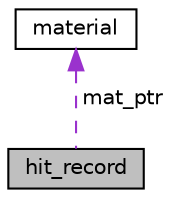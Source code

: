 digraph "hit_record"
{
  edge [fontname="Helvetica",fontsize="10",labelfontname="Helvetica",labelfontsize="10"];
  node [fontname="Helvetica",fontsize="10",shape=record];
  Node1 [label="hit_record",height=0.2,width=0.4,color="black", fillcolor="grey75", style="filled", fontcolor="black"];
  Node2 -> Node1 [dir="back",color="darkorchid3",fontsize="10",style="dashed",label=" mat_ptr" ];
  Node2 [label="material",height=0.2,width=0.4,color="black", fillcolor="white", style="filled",URL="$classmaterial.html",tooltip="ABSTRACT – all materials will scatter() light in different ways. "];
}
